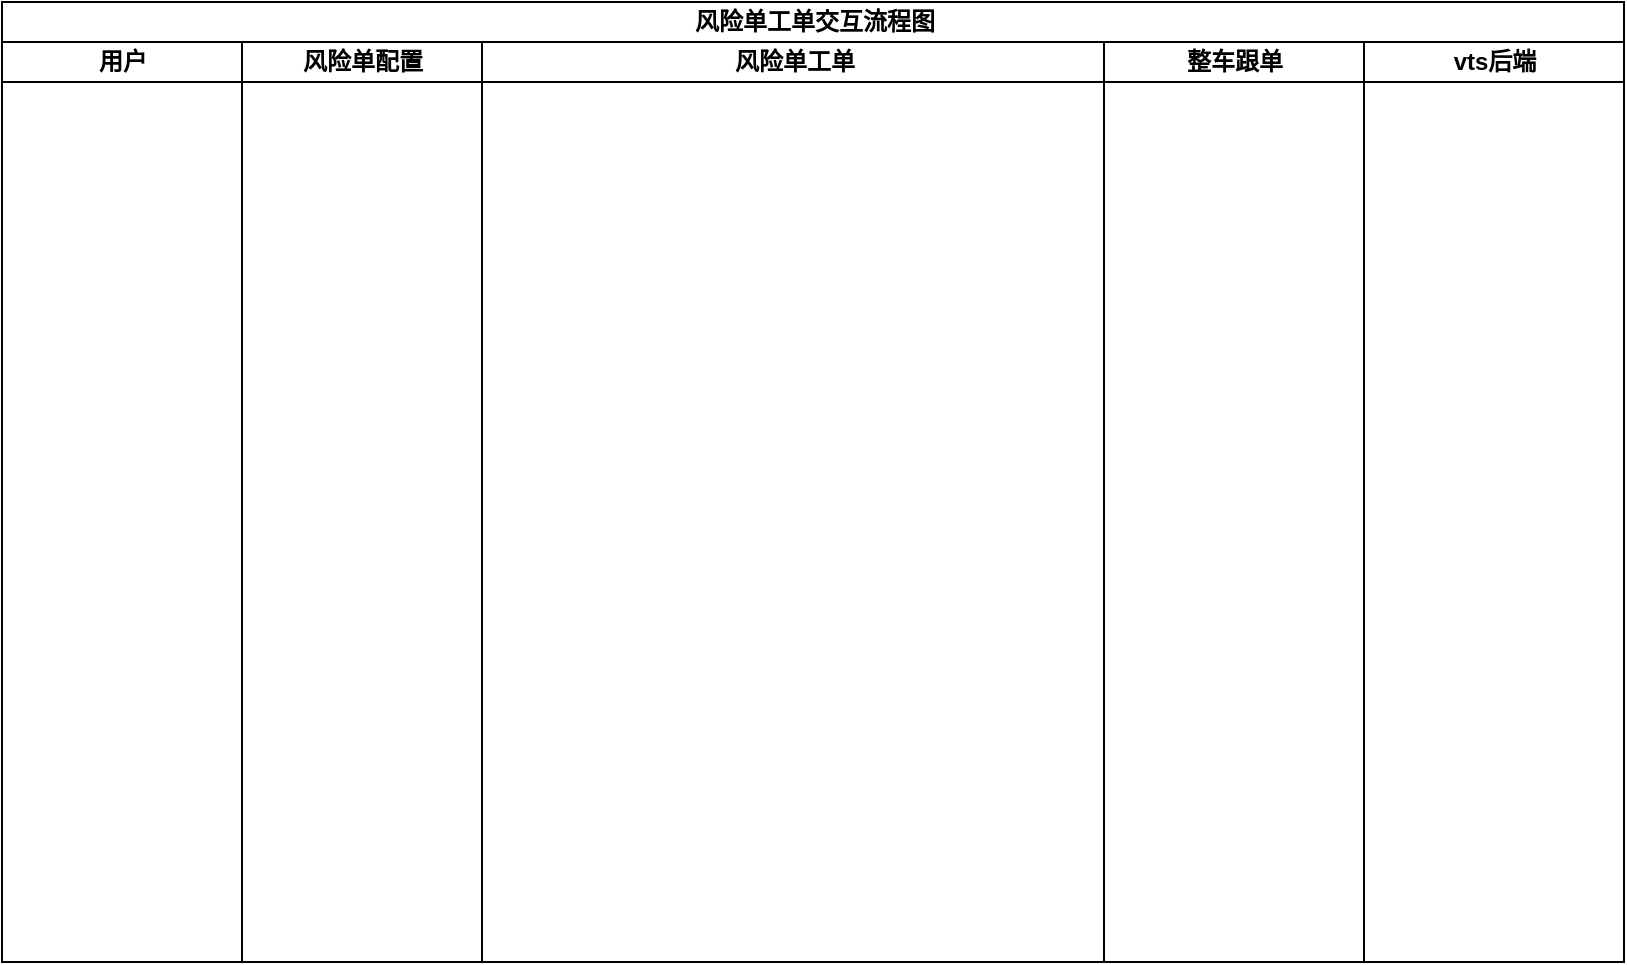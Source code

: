 <mxfile version="22.1.8" type="device">
  <diagram name="第 1 页" id="_YTDJVNFXxwEYgjmcoUo">
    <mxGraphModel dx="989" dy="517" grid="0" gridSize="10" guides="1" tooltips="1" connect="1" arrows="1" fold="1" page="1" pageScale="1" pageWidth="827" pageHeight="1169" math="0" shadow="0">
      <root>
        <mxCell id="0" />
        <mxCell id="1" parent="0" />
        <mxCell id="Nl2LT7XCubSBcv4QUK78-9" value="" style="group;movable=1;resizable=1;rotatable=1;deletable=1;editable=1;locked=0;connectable=1;" vertex="1" connectable="0" parent="1">
          <mxGeometry x="8" y="120" width="811" height="480" as="geometry" />
        </mxCell>
        <mxCell id="Nl2LT7XCubSBcv4QUK78-1" value="风险单工单交互流程图" style="swimlane;childLayout=stackLayout;resizeParent=1;resizeParentMax=0;startSize=20;html=1;container=0;movable=0;resizable=0;rotatable=0;deletable=0;editable=0;locked=1;connectable=0;" vertex="1" parent="Nl2LT7XCubSBcv4QUK78-9">
          <mxGeometry width="811" height="480" as="geometry" />
        </mxCell>
        <mxCell id="Nl2LT7XCubSBcv4QUK78-2" value="用户" style="swimlane;startSize=20;html=1;" vertex="1" parent="Nl2LT7XCubSBcv4QUK78-9">
          <mxGeometry y="20" width="120" height="460" as="geometry" />
        </mxCell>
        <mxCell id="Nl2LT7XCubSBcv4QUK78-3" value="风险单工单" style="swimlane;startSize=20;html=1;" vertex="1" parent="Nl2LT7XCubSBcv4QUK78-9">
          <mxGeometry x="240" y="20" width="311" height="460" as="geometry" />
        </mxCell>
        <mxCell id="Nl2LT7XCubSBcv4QUK78-4" value="vts后端" style="swimlane;startSize=20;html=1;" vertex="1" parent="Nl2LT7XCubSBcv4QUK78-9">
          <mxGeometry x="681" y="20" width="130" height="460" as="geometry" />
        </mxCell>
        <mxCell id="Nl2LT7XCubSBcv4QUK78-6" value="整车跟单" style="swimlane;startSize=20;html=1;" vertex="1" parent="Nl2LT7XCubSBcv4QUK78-9">
          <mxGeometry x="551" y="20" width="130" height="460" as="geometry" />
        </mxCell>
        <mxCell id="Nl2LT7XCubSBcv4QUK78-8" value="风险单配置" style="swimlane;startSize=20;html=1;" vertex="1" parent="Nl2LT7XCubSBcv4QUK78-9">
          <mxGeometry x="120" y="20" width="120" height="460" as="geometry" />
        </mxCell>
      </root>
    </mxGraphModel>
  </diagram>
</mxfile>
